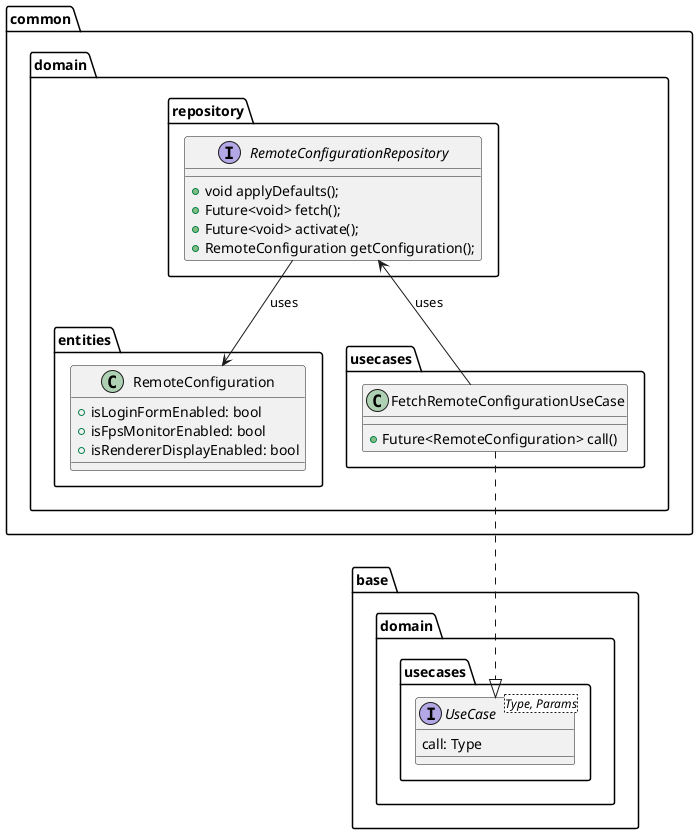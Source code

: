 @startuml remote_config_domain_layer_class_diagram

package base.domain.usecases {
    interface UseCase<Type, Params> {
        call: Type
    }
}

package common.domain {
    package repository {
        interface RemoteConfigurationRepository {
            + void applyDefaults();
            + Future<void> fetch();
            + Future<void> activate();
            + RemoteConfiguration getConfiguration();
        }
    }

    package entities {
        class RemoteConfiguration {
            + isLoginFormEnabled: bool
            + isFpsMonitorEnabled: bool
            + isRendererDisplayEnabled: bool
        }
    }

    package usecases {
        class FetchRemoteConfigurationUseCase {
            + Future<RemoteConfiguration> call()
        }
    }
}

FetchRemoteConfigurationUseCase ..|> UseCase
FetchRemoteConfigurationUseCase -up-> RemoteConfigurationRepository : uses

RemoteConfigurationRepository --> RemoteConfiguration: uses

@enduml
